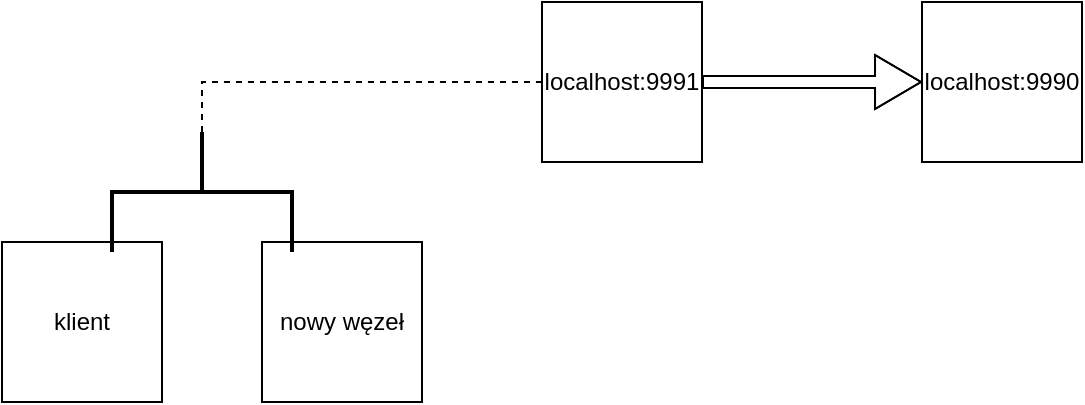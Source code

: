 <mxfile version="15.4.3" type="github">
  <diagram id="Y3t_I-Fg4BXgAn7wGaBs" name="Page-1">
    <mxGraphModel dx="1426" dy="795" grid="1" gridSize="10" guides="1" tooltips="1" connect="1" arrows="1" fold="1" page="1" pageScale="1" pageWidth="850" pageHeight="1100" math="0" shadow="0">
      <root>
        <mxCell id="0" />
        <mxCell id="1" parent="0" />
        <mxCell id="MaUqBs58RdpPaciWTK3p-1" value="&lt;div&gt;localhost:9990&lt;/div&gt;" style="whiteSpace=wrap;html=1;aspect=fixed;" vertex="1" parent="1">
          <mxGeometry x="520" y="160" width="80" height="80" as="geometry" />
        </mxCell>
        <mxCell id="MaUqBs58RdpPaciWTK3p-2" value="&lt;div&gt;localhost:9991&lt;/div&gt;" style="whiteSpace=wrap;html=1;aspect=fixed;" vertex="1" parent="1">
          <mxGeometry x="330" y="160" width="80" height="80" as="geometry" />
        </mxCell>
        <mxCell id="MaUqBs58RdpPaciWTK3p-4" value="" style="shape=flexArrow;endArrow=classic;html=1;rounded=0;edgeStyle=orthogonalEdgeStyle;width=6;endSize=7.33;entryX=0;entryY=0.5;entryDx=0;entryDy=0;exitX=1;exitY=0.5;exitDx=0;exitDy=0;" edge="1" parent="1" source="MaUqBs58RdpPaciWTK3p-2" target="MaUqBs58RdpPaciWTK3p-1">
          <mxGeometry width="50" height="50" relative="1" as="geometry">
            <mxPoint x="400" y="430" as="sourcePoint" />
            <mxPoint x="500" y="430" as="targetPoint" />
            <Array as="points">
              <mxPoint x="460" y="200" />
              <mxPoint x="460" y="200" />
            </Array>
          </mxGeometry>
        </mxCell>
        <mxCell id="MaUqBs58RdpPaciWTK3p-5" value="" style="endArrow=none;dashed=1;html=1;rounded=0;edgeStyle=orthogonalEdgeStyle;entryX=0;entryY=0.5;entryDx=0;entryDy=0;exitX=0;exitY=0.5;exitDx=0;exitDy=0;exitPerimeter=0;" edge="1" parent="1" source="MaUqBs58RdpPaciWTK3p-9" target="MaUqBs58RdpPaciWTK3p-2">
          <mxGeometry width="50" height="50" relative="1" as="geometry">
            <mxPoint x="190" y="220" as="sourcePoint" />
            <mxPoint x="240" y="170" as="targetPoint" />
          </mxGeometry>
        </mxCell>
        <mxCell id="MaUqBs58RdpPaciWTK3p-6" value="klient" style="whiteSpace=wrap;html=1;aspect=fixed;" vertex="1" parent="1">
          <mxGeometry x="60" y="280" width="80" height="80" as="geometry" />
        </mxCell>
        <mxCell id="MaUqBs58RdpPaciWTK3p-7" value="&lt;div&gt;nowy węzeł&lt;/div&gt;" style="whiteSpace=wrap;html=1;aspect=fixed;" vertex="1" parent="1">
          <mxGeometry x="190" y="280" width="80" height="80" as="geometry" />
        </mxCell>
        <mxCell id="MaUqBs58RdpPaciWTK3p-9" value="" style="strokeWidth=2;html=1;shape=mxgraph.flowchart.annotation_2;align=left;labelPosition=right;pointerEvents=1;rotation=90;" vertex="1" parent="1">
          <mxGeometry x="130" y="210" width="60" height="90" as="geometry" />
        </mxCell>
      </root>
    </mxGraphModel>
  </diagram>
</mxfile>
